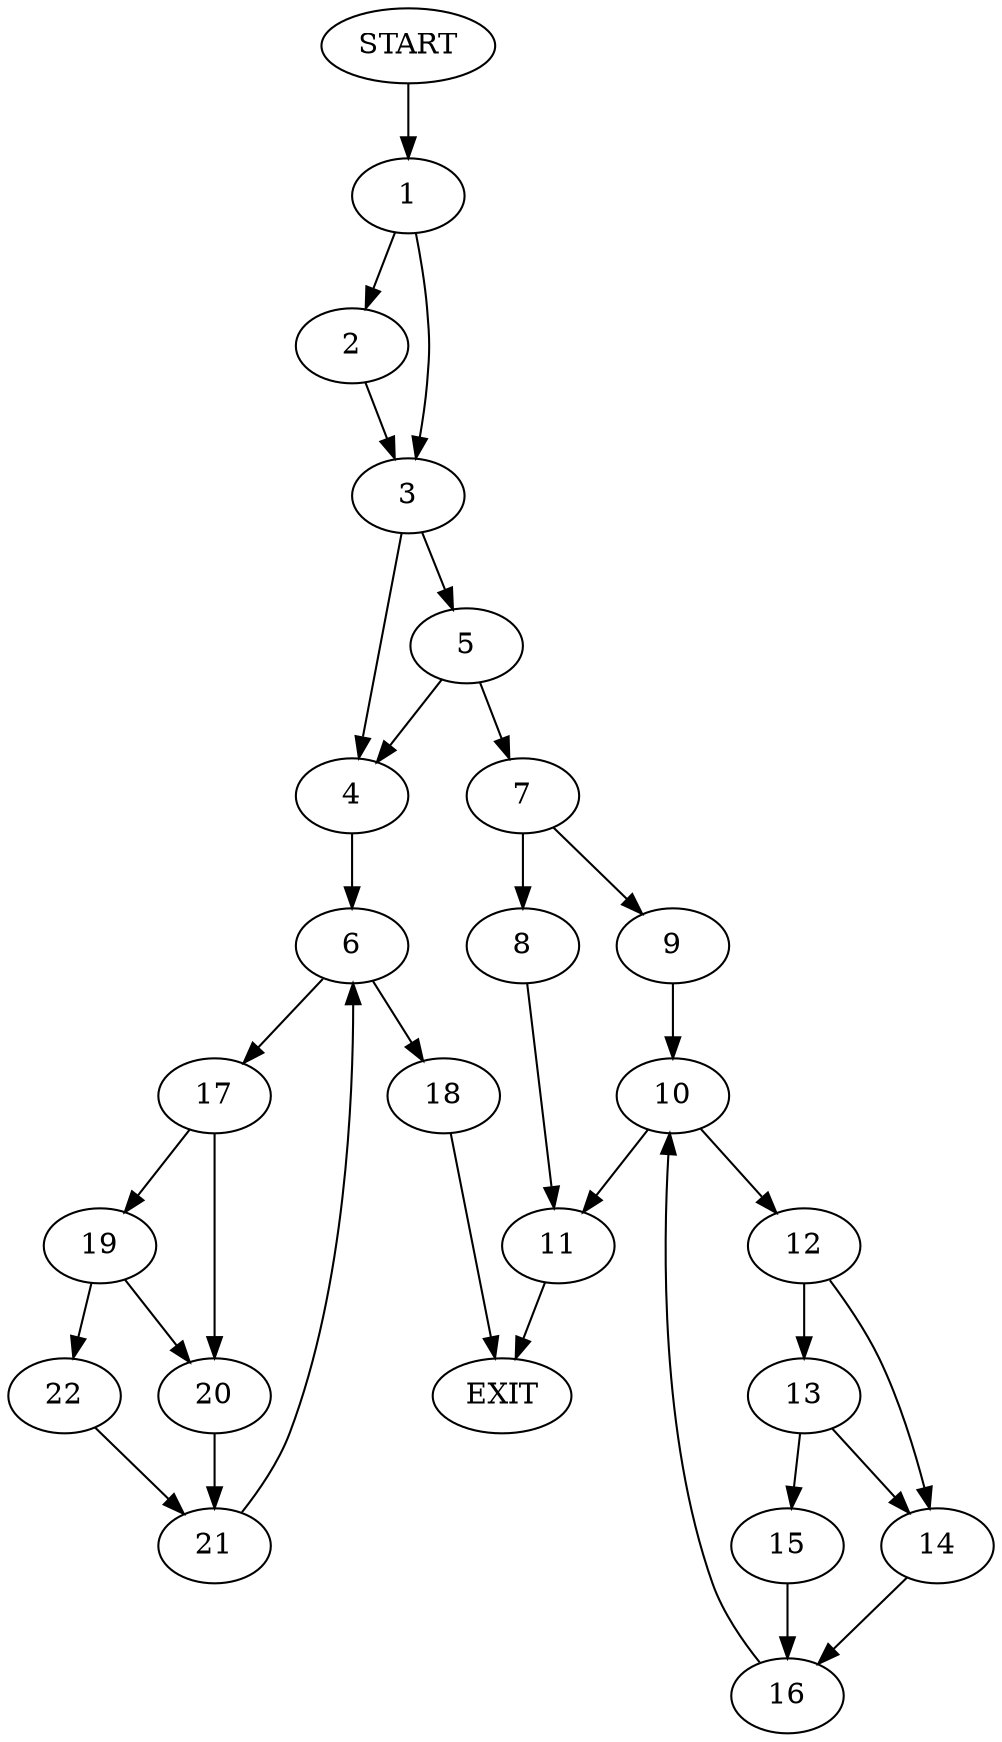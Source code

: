 digraph {
0 [label="START"]
23 [label="EXIT"]
0 -> 1
1 -> 2
1 -> 3
2 -> 3
3 -> 4
3 -> 5
4 -> 6
5 -> 7
5 -> 4
7 -> 8
7 -> 9
9 -> 10
8 -> 11
11 -> 23
10 -> 11
10 -> 12
12 -> 13
12 -> 14
13 -> 15
13 -> 14
14 -> 16
15 -> 16
16 -> 10
6 -> 17
6 -> 18
18 -> 23
17 -> 19
17 -> 20
20 -> 21
19 -> 20
19 -> 22
22 -> 21
21 -> 6
}
